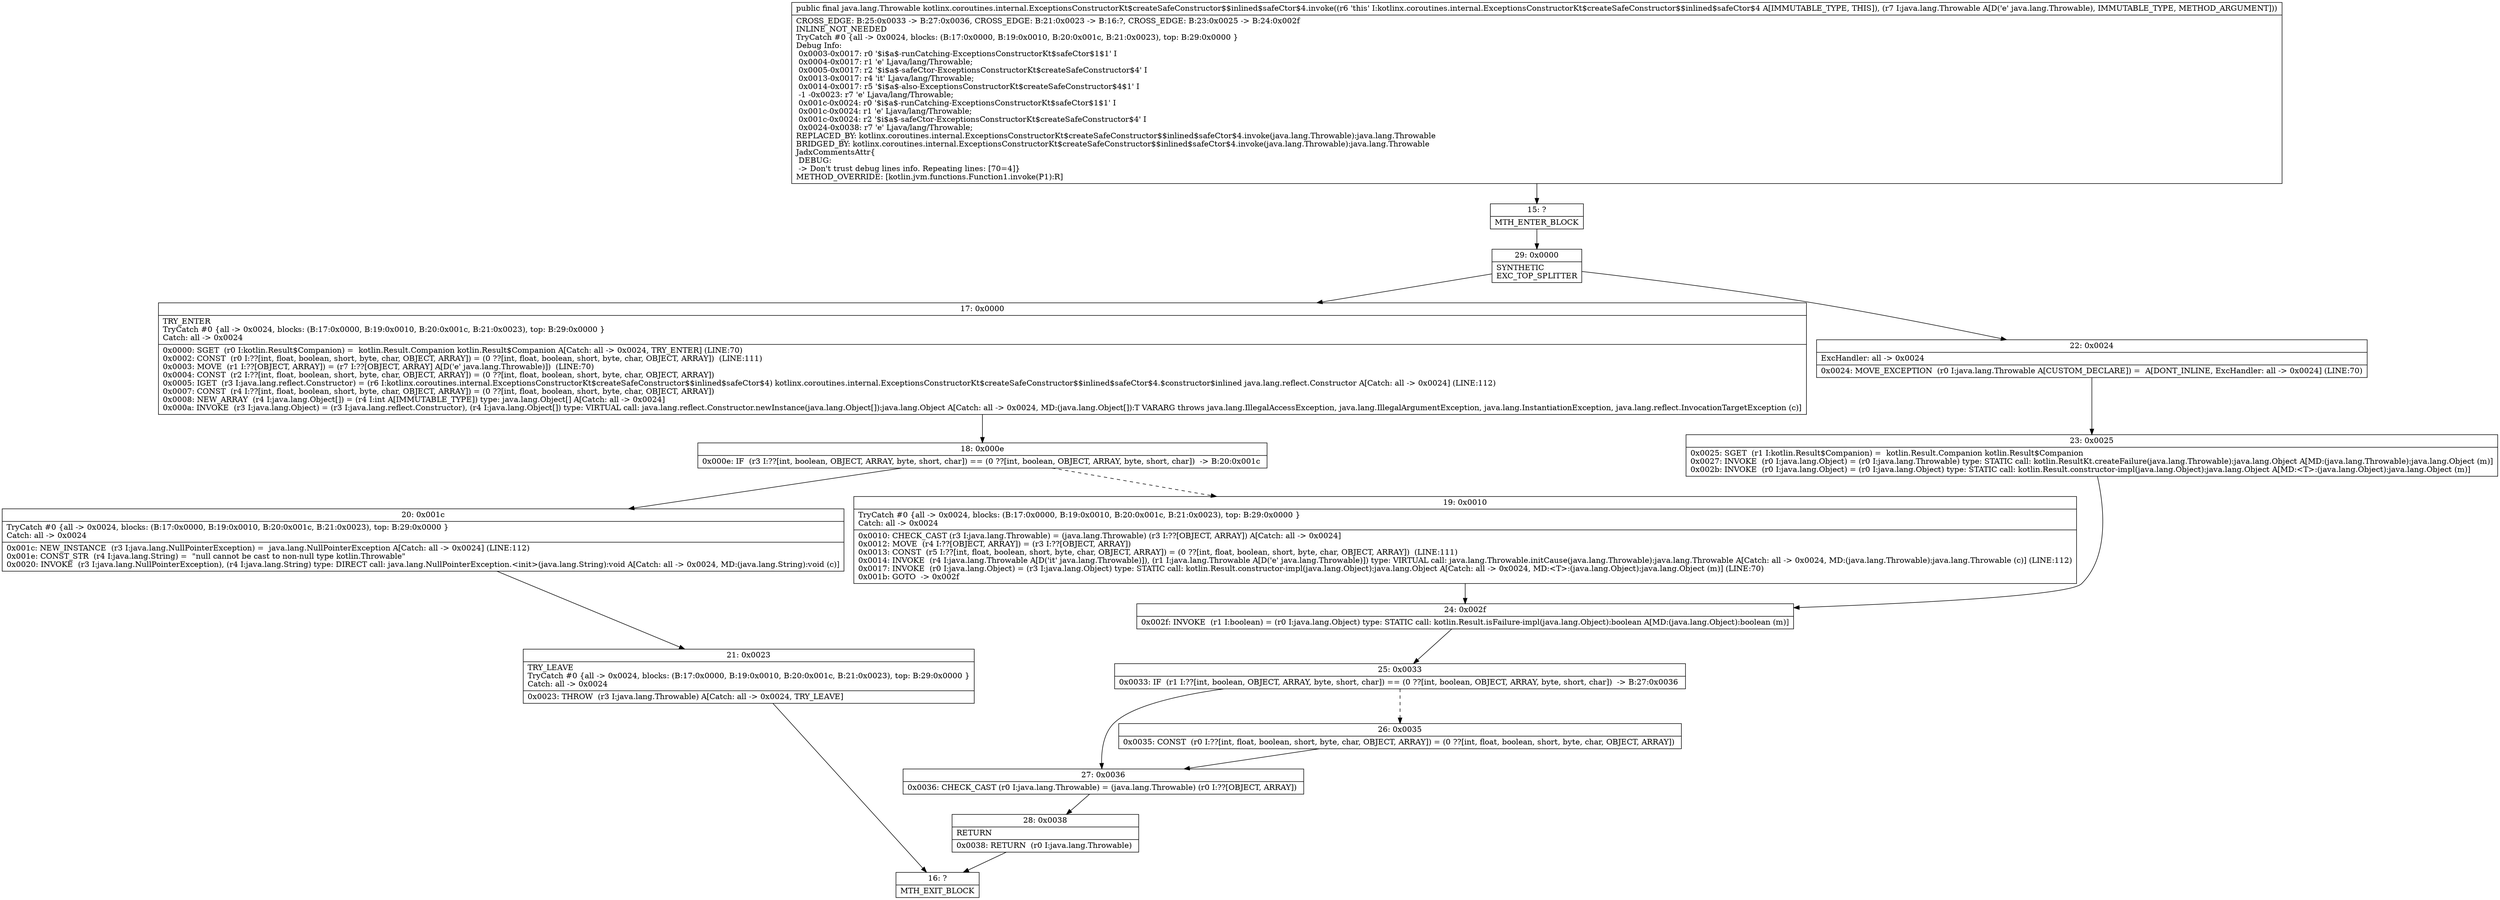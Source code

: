digraph "CFG forkotlinx.coroutines.internal.ExceptionsConstructorKt$createSafeConstructor$$inlined$safeCtor$4.invoke(Ljava\/lang\/Throwable;)Ljava\/lang\/Throwable;" {
Node_15 [shape=record,label="{15\:\ ?|MTH_ENTER_BLOCK\l}"];
Node_29 [shape=record,label="{29\:\ 0x0000|SYNTHETIC\lEXC_TOP_SPLITTER\l}"];
Node_17 [shape=record,label="{17\:\ 0x0000|TRY_ENTER\lTryCatch #0 \{all \-\> 0x0024, blocks: (B:17:0x0000, B:19:0x0010, B:20:0x001c, B:21:0x0023), top: B:29:0x0000 \}\lCatch: all \-\> 0x0024\l|0x0000: SGET  (r0 I:kotlin.Result$Companion) =  kotlin.Result.Companion kotlin.Result$Companion A[Catch: all \-\> 0x0024, TRY_ENTER] (LINE:70)\l0x0002: CONST  (r0 I:??[int, float, boolean, short, byte, char, OBJECT, ARRAY]) = (0 ??[int, float, boolean, short, byte, char, OBJECT, ARRAY])  (LINE:111)\l0x0003: MOVE  (r1 I:??[OBJECT, ARRAY]) = (r7 I:??[OBJECT, ARRAY] A[D('e' java.lang.Throwable)])  (LINE:70)\l0x0004: CONST  (r2 I:??[int, float, boolean, short, byte, char, OBJECT, ARRAY]) = (0 ??[int, float, boolean, short, byte, char, OBJECT, ARRAY]) \l0x0005: IGET  (r3 I:java.lang.reflect.Constructor) = (r6 I:kotlinx.coroutines.internal.ExceptionsConstructorKt$createSafeConstructor$$inlined$safeCtor$4) kotlinx.coroutines.internal.ExceptionsConstructorKt$createSafeConstructor$$inlined$safeCtor$4.$constructor$inlined java.lang.reflect.Constructor A[Catch: all \-\> 0x0024] (LINE:112)\l0x0007: CONST  (r4 I:??[int, float, boolean, short, byte, char, OBJECT, ARRAY]) = (0 ??[int, float, boolean, short, byte, char, OBJECT, ARRAY]) \l0x0008: NEW_ARRAY  (r4 I:java.lang.Object[]) = (r4 I:int A[IMMUTABLE_TYPE]) type: java.lang.Object[] A[Catch: all \-\> 0x0024]\l0x000a: INVOKE  (r3 I:java.lang.Object) = (r3 I:java.lang.reflect.Constructor), (r4 I:java.lang.Object[]) type: VIRTUAL call: java.lang.reflect.Constructor.newInstance(java.lang.Object[]):java.lang.Object A[Catch: all \-\> 0x0024, MD:(java.lang.Object[]):T VARARG throws java.lang.IllegalAccessException, java.lang.IllegalArgumentException, java.lang.InstantiationException, java.lang.reflect.InvocationTargetException (c)]\l}"];
Node_18 [shape=record,label="{18\:\ 0x000e|0x000e: IF  (r3 I:??[int, boolean, OBJECT, ARRAY, byte, short, char]) == (0 ??[int, boolean, OBJECT, ARRAY, byte, short, char])  \-\> B:20:0x001c \l}"];
Node_19 [shape=record,label="{19\:\ 0x0010|TryCatch #0 \{all \-\> 0x0024, blocks: (B:17:0x0000, B:19:0x0010, B:20:0x001c, B:21:0x0023), top: B:29:0x0000 \}\lCatch: all \-\> 0x0024\l|0x0010: CHECK_CAST (r3 I:java.lang.Throwable) = (java.lang.Throwable) (r3 I:??[OBJECT, ARRAY]) A[Catch: all \-\> 0x0024]\l0x0012: MOVE  (r4 I:??[OBJECT, ARRAY]) = (r3 I:??[OBJECT, ARRAY]) \l0x0013: CONST  (r5 I:??[int, float, boolean, short, byte, char, OBJECT, ARRAY]) = (0 ??[int, float, boolean, short, byte, char, OBJECT, ARRAY])  (LINE:111)\l0x0014: INVOKE  (r4 I:java.lang.Throwable A[D('it' java.lang.Throwable)]), (r1 I:java.lang.Throwable A[D('e' java.lang.Throwable)]) type: VIRTUAL call: java.lang.Throwable.initCause(java.lang.Throwable):java.lang.Throwable A[Catch: all \-\> 0x0024, MD:(java.lang.Throwable):java.lang.Throwable (c)] (LINE:112)\l0x0017: INVOKE  (r0 I:java.lang.Object) = (r3 I:java.lang.Object) type: STATIC call: kotlin.Result.constructor\-impl(java.lang.Object):java.lang.Object A[Catch: all \-\> 0x0024, MD:\<T\>:(java.lang.Object):java.lang.Object (m)] (LINE:70)\l0x001b: GOTO  \-\> 0x002f \l}"];
Node_24 [shape=record,label="{24\:\ 0x002f|0x002f: INVOKE  (r1 I:boolean) = (r0 I:java.lang.Object) type: STATIC call: kotlin.Result.isFailure\-impl(java.lang.Object):boolean A[MD:(java.lang.Object):boolean (m)]\l}"];
Node_25 [shape=record,label="{25\:\ 0x0033|0x0033: IF  (r1 I:??[int, boolean, OBJECT, ARRAY, byte, short, char]) == (0 ??[int, boolean, OBJECT, ARRAY, byte, short, char])  \-\> B:27:0x0036 \l}"];
Node_26 [shape=record,label="{26\:\ 0x0035|0x0035: CONST  (r0 I:??[int, float, boolean, short, byte, char, OBJECT, ARRAY]) = (0 ??[int, float, boolean, short, byte, char, OBJECT, ARRAY]) \l}"];
Node_27 [shape=record,label="{27\:\ 0x0036|0x0036: CHECK_CAST (r0 I:java.lang.Throwable) = (java.lang.Throwable) (r0 I:??[OBJECT, ARRAY]) \l}"];
Node_28 [shape=record,label="{28\:\ 0x0038|RETURN\l|0x0038: RETURN  (r0 I:java.lang.Throwable) \l}"];
Node_16 [shape=record,label="{16\:\ ?|MTH_EXIT_BLOCK\l}"];
Node_20 [shape=record,label="{20\:\ 0x001c|TryCatch #0 \{all \-\> 0x0024, blocks: (B:17:0x0000, B:19:0x0010, B:20:0x001c, B:21:0x0023), top: B:29:0x0000 \}\lCatch: all \-\> 0x0024\l|0x001c: NEW_INSTANCE  (r3 I:java.lang.NullPointerException) =  java.lang.NullPointerException A[Catch: all \-\> 0x0024] (LINE:112)\l0x001e: CONST_STR  (r4 I:java.lang.String) =  \"null cannot be cast to non\-null type kotlin.Throwable\" \l0x0020: INVOKE  (r3 I:java.lang.NullPointerException), (r4 I:java.lang.String) type: DIRECT call: java.lang.NullPointerException.\<init\>(java.lang.String):void A[Catch: all \-\> 0x0024, MD:(java.lang.String):void (c)]\l}"];
Node_21 [shape=record,label="{21\:\ 0x0023|TRY_LEAVE\lTryCatch #0 \{all \-\> 0x0024, blocks: (B:17:0x0000, B:19:0x0010, B:20:0x001c, B:21:0x0023), top: B:29:0x0000 \}\lCatch: all \-\> 0x0024\l|0x0023: THROW  (r3 I:java.lang.Throwable) A[Catch: all \-\> 0x0024, TRY_LEAVE]\l}"];
Node_22 [shape=record,label="{22\:\ 0x0024|ExcHandler: all \-\> 0x0024\l|0x0024: MOVE_EXCEPTION  (r0 I:java.lang.Throwable A[CUSTOM_DECLARE]) =  A[DONT_INLINE, ExcHandler: all \-\> 0x0024] (LINE:70)\l}"];
Node_23 [shape=record,label="{23\:\ 0x0025|0x0025: SGET  (r1 I:kotlin.Result$Companion) =  kotlin.Result.Companion kotlin.Result$Companion \l0x0027: INVOKE  (r0 I:java.lang.Object) = (r0 I:java.lang.Throwable) type: STATIC call: kotlin.ResultKt.createFailure(java.lang.Throwable):java.lang.Object A[MD:(java.lang.Throwable):java.lang.Object (m)]\l0x002b: INVOKE  (r0 I:java.lang.Object) = (r0 I:java.lang.Object) type: STATIC call: kotlin.Result.constructor\-impl(java.lang.Object):java.lang.Object A[MD:\<T\>:(java.lang.Object):java.lang.Object (m)]\l}"];
MethodNode[shape=record,label="{public final java.lang.Throwable kotlinx.coroutines.internal.ExceptionsConstructorKt$createSafeConstructor$$inlined$safeCtor$4.invoke((r6 'this' I:kotlinx.coroutines.internal.ExceptionsConstructorKt$createSafeConstructor$$inlined$safeCtor$4 A[IMMUTABLE_TYPE, THIS]), (r7 I:java.lang.Throwable A[D('e' java.lang.Throwable), IMMUTABLE_TYPE, METHOD_ARGUMENT]))  | CROSS_EDGE: B:25:0x0033 \-\> B:27:0x0036, CROSS_EDGE: B:21:0x0023 \-\> B:16:?, CROSS_EDGE: B:23:0x0025 \-\> B:24:0x002f\lINLINE_NOT_NEEDED\lTryCatch #0 \{all \-\> 0x0024, blocks: (B:17:0x0000, B:19:0x0010, B:20:0x001c, B:21:0x0023), top: B:29:0x0000 \}\lDebug Info:\l  0x0003\-0x0017: r0 '$i$a$\-runCatching\-ExceptionsConstructorKt$safeCtor$1$1' I\l  0x0004\-0x0017: r1 'e' Ljava\/lang\/Throwable;\l  0x0005\-0x0017: r2 '$i$a$\-safeCtor\-ExceptionsConstructorKt$createSafeConstructor$4' I\l  0x0013\-0x0017: r4 'it' Ljava\/lang\/Throwable;\l  0x0014\-0x0017: r5 '$i$a$\-also\-ExceptionsConstructorKt$createSafeConstructor$4$1' I\l  \-1 \-0x0023: r7 'e' Ljava\/lang\/Throwable;\l  0x001c\-0x0024: r0 '$i$a$\-runCatching\-ExceptionsConstructorKt$safeCtor$1$1' I\l  0x001c\-0x0024: r1 'e' Ljava\/lang\/Throwable;\l  0x001c\-0x0024: r2 '$i$a$\-safeCtor\-ExceptionsConstructorKt$createSafeConstructor$4' I\l  0x0024\-0x0038: r7 'e' Ljava\/lang\/Throwable;\lREPLACED_BY: kotlinx.coroutines.internal.ExceptionsConstructorKt$createSafeConstructor$$inlined$safeCtor$4.invoke(java.lang.Throwable):java.lang.Throwable\lBRIDGED_BY: kotlinx.coroutines.internal.ExceptionsConstructorKt$createSafeConstructor$$inlined$safeCtor$4.invoke(java.lang.Throwable):java.lang.Throwable\lJadxCommentsAttr\{\l DEBUG: \l \-\> Don't trust debug lines info. Repeating lines: [70=4]\}\lMETHOD_OVERRIDE: [kotlin.jvm.functions.Function1.invoke(P1):R]\l}"];
MethodNode -> Node_15;Node_15 -> Node_29;
Node_29 -> Node_17;
Node_29 -> Node_22;
Node_17 -> Node_18;
Node_18 -> Node_19[style=dashed];
Node_18 -> Node_20;
Node_19 -> Node_24;
Node_24 -> Node_25;
Node_25 -> Node_26[style=dashed];
Node_25 -> Node_27;
Node_26 -> Node_27;
Node_27 -> Node_28;
Node_28 -> Node_16;
Node_20 -> Node_21;
Node_21 -> Node_16;
Node_22 -> Node_23;
Node_23 -> Node_24;
}

